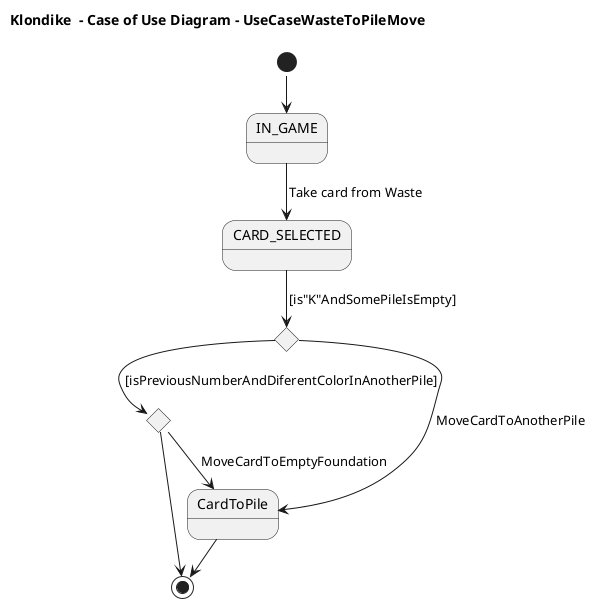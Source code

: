 @startuml UseCaseWasteToPileMove
!pragma layout smetana
title Klondike  - Case of Use Diagram - UseCaseWasteToPileMove


state IN_GAME
state CARD_SELECTED
state if <<choice>>
state if2 <<choice>>

state CardToPile

[*] --> IN_GAME
IN_GAME --> CARD_SELECTED: Take card from Waste
CARD_SELECTED --> if: [is"K"AndSomePileIsEmpty]
if --> if2:[isPreviousNumberAndDiferentColorInAnotherPile]
if --> CardToPile: MoveCardToAnotherPile
if2 --> CardToPile: MoveCardToEmptyFoundation
if2 --> [*]

CardToPile--> [*]

@enduml